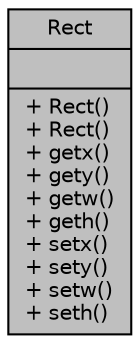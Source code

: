 digraph "Rect"
{
 // LATEX_PDF_SIZE
  edge [fontname="Helvetica",fontsize="10",labelfontname="Helvetica",labelfontsize="10"];
  node [fontname="Helvetica",fontsize="10",shape=record];
  Node1 [label="{Rect\n||+ Rect()\l+ Rect()\l+ getx()\l+ gety()\l+ getw()\l+ geth()\l+ setx()\l+ sety()\l+ setw()\l+ seth()\l}",height=0.2,width=0.4,color="black", fillcolor="grey75", style="filled", fontcolor="black",tooltip="class permettant de créer un rectangle"];
}
